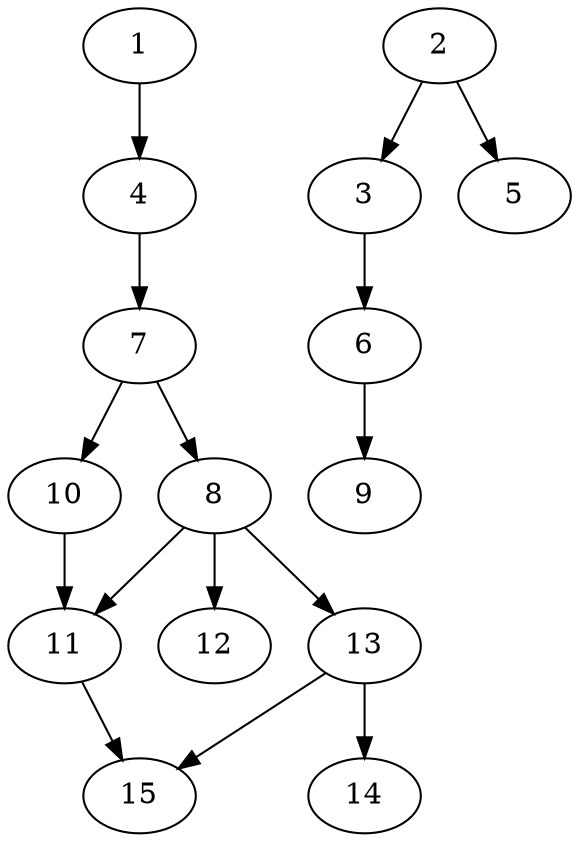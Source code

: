 // DAG automatically generated by daggen at Tue Aug  6 16:26:17 2019
// ./daggen --dot -n 15 --ccr 0.5 --fat 0.6 --regular 0.5 --density 0.5 --mindata 5242880 --maxdata 52428800 
digraph G {
  1 [size="101554176", alpha="0.13", expect_size="50777088"] 
  1 -> 4 [size ="50777088"]
  2 [size="47558656", alpha="0.08", expect_size="23779328"] 
  2 -> 3 [size ="23779328"]
  2 -> 5 [size ="23779328"]
  3 [size="24997888", alpha="0.02", expect_size="12498944"] 
  3 -> 6 [size ="12498944"]
  4 [size="97796096", alpha="0.02", expect_size="48898048"] 
  4 -> 7 [size ="48898048"]
  5 [size="14247936", alpha="0.15", expect_size="7123968"] 
  6 [size="76572672", alpha="0.17", expect_size="38286336"] 
  6 -> 9 [size ="38286336"]
  7 [size="64782336", alpha="0.19", expect_size="32391168"] 
  7 -> 8 [size ="32391168"]
  7 -> 10 [size ="32391168"]
  8 [size="81270784", alpha="0.19", expect_size="40635392"] 
  8 -> 11 [size ="40635392"]
  8 -> 12 [size ="40635392"]
  8 -> 13 [size ="40635392"]
  9 [size="54814720", alpha="0.05", expect_size="27407360"] 
  10 [size="58005504", alpha="0.08", expect_size="29002752"] 
  10 -> 11 [size ="29002752"]
  11 [size="78944256", alpha="0.08", expect_size="39472128"] 
  11 -> 15 [size ="39472128"]
  12 [size="46239744", alpha="0.05", expect_size="23119872"] 
  13 [size="83992576", alpha="0.06", expect_size="41996288"] 
  13 -> 14 [size ="41996288"]
  13 -> 15 [size ="41996288"]
  14 [size="93249536", alpha="0.02", expect_size="46624768"] 
  15 [size="102174720", alpha="0.06", expect_size="51087360"] 
}
